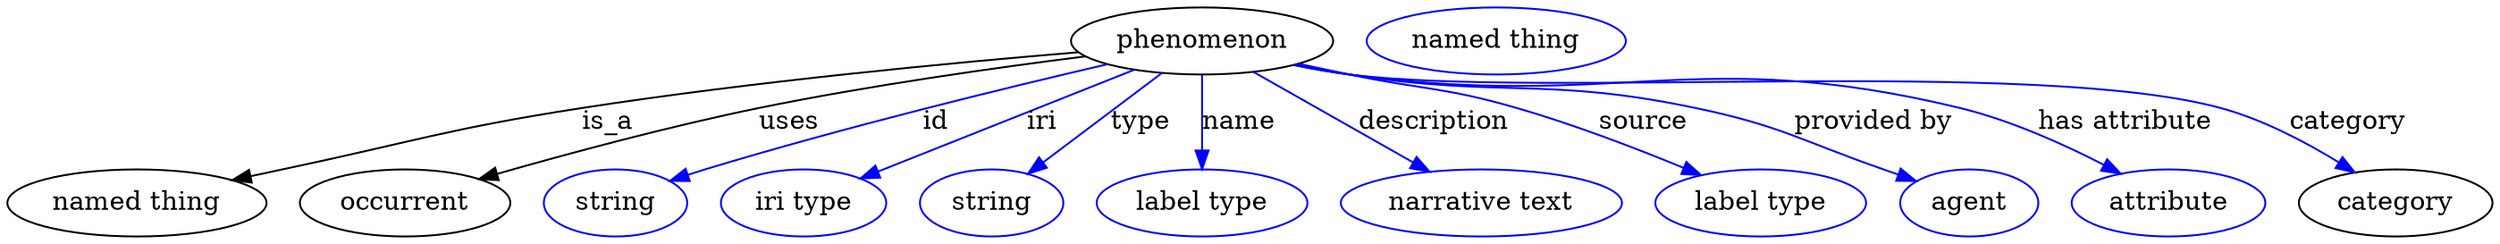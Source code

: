 digraph {
	graph [bb="0,0,1334.5,123"];
	node [label="\N"];
	phenomenon	 [height=0.5,
		label=phenomenon,
		pos="641.54,105",
		width=1.9498];
	"named thing"	 [height=0.5,
		pos="69.544,18",
		width=1.9318];
	phenomenon -> "named thing"	 [label=is_a,
		lp="325.54,61.5",
		pos="e,121.1,30.115 574.63,99.478 507.8,93.546 402.24,83.043 311.54,69 238.07,57.624 220.22,51.694 147.54,36 142.19,34.845 136.65,33.619 \
131.09,32.372"];
	occurrent	 [height=0.5,
		pos="213.54,18",
		width=1.5707];
	phenomenon -> occurrent	 [label=uses,
		lp="420.04,61.5",
		pos="e,256.49,29.754 577.82,97.297 529.69,91.012 462.15,81.193 403.54,69 347.71,57.384 334.61,50.836 279.54,36 275.23,34.839 270.77,33.631 \
266.28,32.415"];
	id	 [color=blue,
		height=0.5,
		label=string,
		pos="326.54,18",
		width=1.0652];
	phenomenon -> id	 [color=blue,
		label=id,
		lp="491.54,61.5",
		pos="e,356.07,29.634 588.64,93.075 534.43,80.45 447.93,59.172 374.54,36 371.63,35.078 368.62,34.08 365.62,33.041",
		style=solid];
	iri	 [color=blue,
		height=0.5,
		label="iri type",
		pos="427.54,18",
		width=1.2277];
	phenomenon -> iri	 [color=blue,
		label=iri,
		lp="555.54,61.5",
		pos="e,459.02,30.796 603.78,89.646 565.84,74.222 507.54,50.522 468.5,34.652",
		style=solid];
	type	 [color=blue,
		height=0.5,
		label=string,
		pos="528.54,18",
		width=1.0652];
	phenomenon -> type	 [color=blue,
		label=type,
		lp="608.54,61.5",
		pos="e,548.55,33.404 619.22,87.812 601.29,74.008 576.01,54.542 556.69,39.671",
		style=solid];
	name	 [color=blue,
		height=0.5,
		label="label type",
		pos="641.54,18",
		width=1.5707];
	phenomenon -> name	 [color=blue,
		label=name,
		lp="661.54,61.5",
		pos="e,641.54,36.003 641.54,86.974 641.54,75.192 641.54,59.561 641.54,46.158",
		style=solid];
	description	 [color=blue,
		height=0.5,
		label="narrative text",
		pos="791.54,18",
		width=2.0943];
	phenomenon -> description	 [color=blue,
		label=description,
		lp="766.54,61.5",
		pos="e,762.83,34.655 670.11,88.431 693.91,74.627 727.99,54.859 754,39.777",
		style=solid];
	source	 [color=blue,
		height=0.5,
		label="label type",
		pos="941.54,18",
		width=1.5707];
	phenomenon -> source	 [color=blue,
		label=source,
		lp="880.04,61.5",
		pos="e,908.71,32.768 693.77,92.879 702.69,90.871 711.88,88.844 720.54,87 760.87,78.42 771.97,80.575 811.54,69 841.57,60.219 874.35,47.335 \
899.48,36.714",
		style=solid];
	"provided by"	 [color=blue,
		height=0.5,
		label=agent,
		pos="1053.5,18",
		width=1.0291];
	phenomenon -> "provided by"	 [color=blue,
		label="provided by",
		lp="1003,61.5",
		pos="e,1024.9,29.462 692.35,92.413 701.69,90.388 711.38,88.477 720.54,87 803.41,73.649 826.43,86.383 908.54,69 953.92,59.395 963.93,51.789 \
1007.5,36 1010.1,35.074 1012.7,34.101 1015.4,33.107",
		style=solid];
	"has attribute"	 [color=blue,
		height=0.5,
		label=attribute,
		pos="1160.5,18",
		width=1.4443];
	phenomenon -> "has attribute"	 [color=blue,
		label="has attribute",
		lp="1138.5,61.5",
		pos="e,1134.2,33.545 691.46,92.285 701.06,90.221 711.07,88.329 720.54,87 865.57,66.661 907.39,104.19 1049.5,69 1076.1,62.43 1104,49.543 \
1125.3,38.368",
		style=solid];
	category	 [height=0.5,
		pos="1282.5,18",
		width=1.4443];
	phenomenon -> category	 [color=blue,
		label=category,
		lp="1255.5,61.5",
		pos="e,1259.8,34.433 691.44,92.16 701.04,90.108 711.06,88.251 720.54,87 823.95,73.356 1089,96.818 1189.5,69 1211.5,62.936 1233.9,50.857 \
1251.2,39.976",
		style=solid];
	"named thing_category"	 [color=blue,
		height=0.5,
		label="named thing",
		pos="799.54,105",
		width=1.9318];
}
